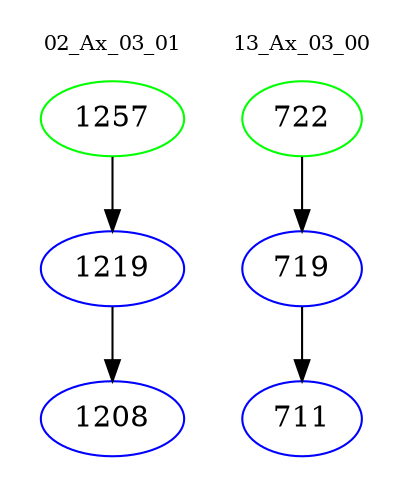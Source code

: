 digraph{
subgraph cluster_0 {
color = white
label = "02_Ax_03_01";
fontsize=10;
T0_1257 [label="1257", color="green"]
T0_1257 -> T0_1219 [color="black"]
T0_1219 [label="1219", color="blue"]
T0_1219 -> T0_1208 [color="black"]
T0_1208 [label="1208", color="blue"]
}
subgraph cluster_1 {
color = white
label = "13_Ax_03_00";
fontsize=10;
T1_722 [label="722", color="green"]
T1_722 -> T1_719 [color="black"]
T1_719 [label="719", color="blue"]
T1_719 -> T1_711 [color="black"]
T1_711 [label="711", color="blue"]
}
}
